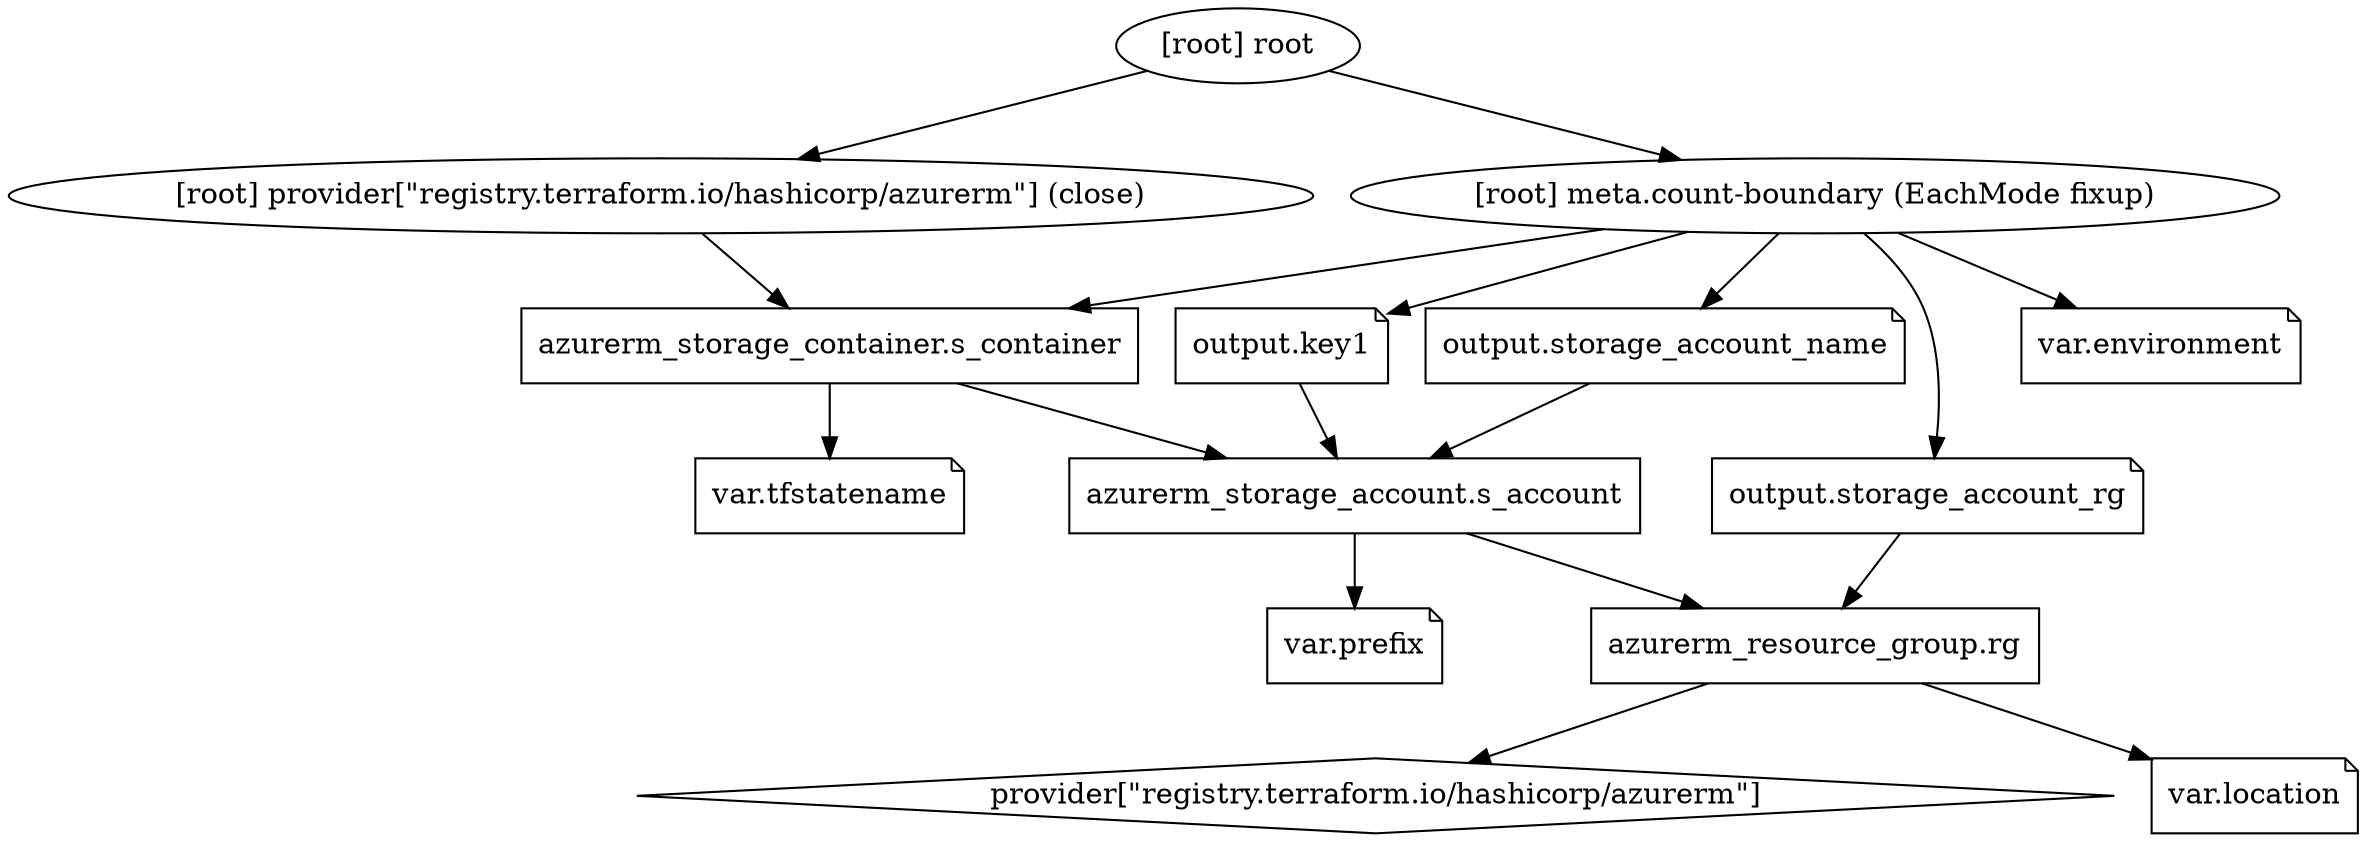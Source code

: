 digraph {
        compound = "true"
        newrank = "true"
        subgraph "root" {
                "[root] azurerm_resource_group.rg (expand)" [label = "azurerm_resource_group.rg", shape = "box"]
                "[root] azurerm_storage_account.s_account (expand)" [label = "azurerm_storage_account.s_account", shape = "box"]
                "[root] azurerm_storage_container.s_container (expand)" [label = "azurerm_storage_container.s_container", shape = "box"]
                "[root] output.key1" [label = "output.key1", shape = "note"]
                "[root] output.storage_account_name" [label = "output.storage_account_name", shape = "note"]
                "[root] output.storage_account_rg" [label = "output.storage_account_rg", shape = "note"]
                "[root] provider[\"registry.terraform.io/hashicorp/azurerm\"]" [label = "provider[\"registry.terraform.io/hashicorp/azurerm\"]", shape = "diamond"]
                "[root] var.environment" [label = "var.environment", shape = "note"]
                "[root] var.location" [label = "var.location", shape = "note"]
                "[root] var.prefix" [label = "var.prefix", shape = "note"]
                "[root] var.tfstatename" [label = "var.tfstatename", shape = "note"]
                "[root] azurerm_resource_group.rg (expand)" -> "[root] provider[\"registry.terraform.io/hashicorp/azurerm\"]"
                "[root] azurerm_resource_group.rg (expand)" -> "[root] var.location"
                "[root] azurerm_storage_account.s_account (expand)" -> "[root] azurerm_resource_group.rg (expand)"
                "[root] azurerm_storage_account.s_account (expand)" -> "[root] var.prefix"
                "[root] azurerm_storage_container.s_container (expand)" -> "[root] azurerm_storage_account.s_account (expand)"
                "[root] azurerm_storage_container.s_container (expand)" -> "[root] var.tfstatename"
                "[root] meta.count-boundary (EachMode fixup)" -> "[root] azurerm_storage_container.s_container (expand)"
                "[root] meta.count-boundary (EachMode fixup)" -> "[root] output.key1"
                "[root] meta.count-boundary (EachMode fixup)" -> "[root] output.storage_account_name"
                "[root] meta.count-boundary (EachMode fixup)" -> "[root] output.storage_account_rg"
                "[root] meta.count-boundary (EachMode fixup)" -> "[root] var.environment"
                "[root] output.key1" -> "[root] azurerm_storage_account.s_account (expand)"
                "[root] output.storage_account_name" -> "[root] azurerm_storage_account.s_account (expand)"
                "[root] output.storage_account_rg" -> "[root] azurerm_resource_group.rg (expand)"
                "[root] provider[\"registry.terraform.io/hashicorp/azurerm\"] (close)" -> "[root] azurerm_storage_container.s_container (expand)"
                "[root] root" -> "[root] meta.count-boundary (EachMode fixup)"
                "[root] root" -> "[root] provider[\"registry.terraform.io/hashicorp/azurerm\"] (close)"
        }
}